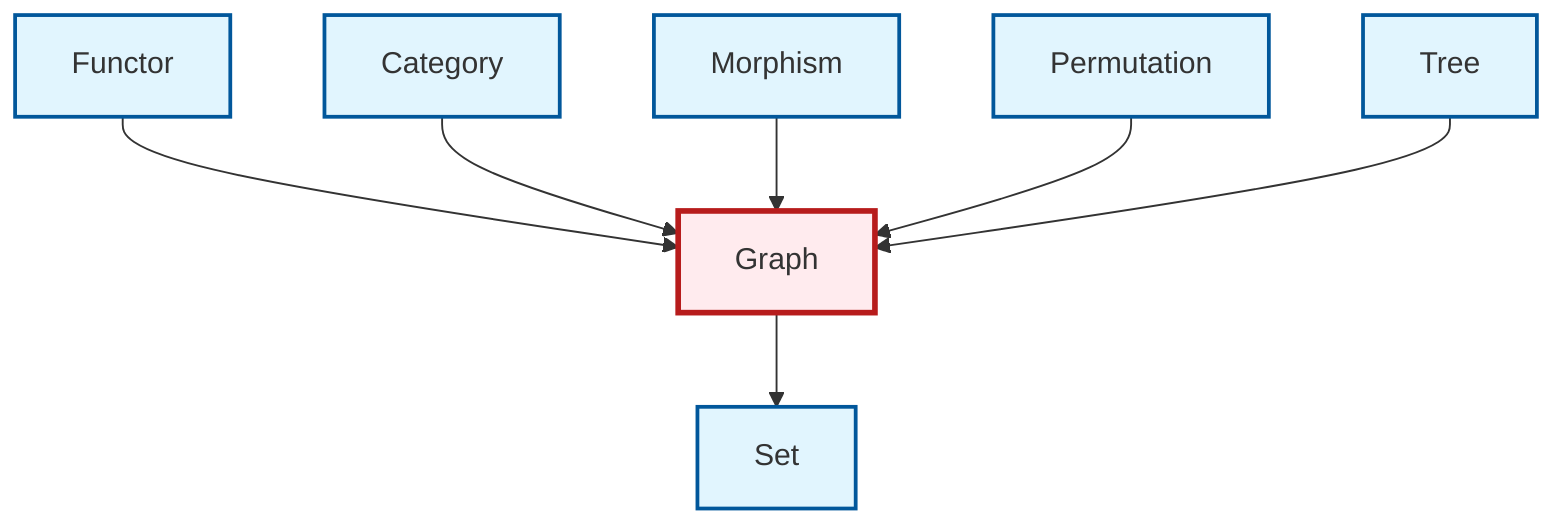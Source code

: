 graph TD
    classDef definition fill:#e1f5fe,stroke:#01579b,stroke-width:2px
    classDef theorem fill:#f3e5f5,stroke:#4a148c,stroke-width:2px
    classDef axiom fill:#fff3e0,stroke:#e65100,stroke-width:2px
    classDef example fill:#e8f5e9,stroke:#1b5e20,stroke-width:2px
    classDef current fill:#ffebee,stroke:#b71c1c,stroke-width:3px
    def-tree["Tree"]:::definition
    def-functor["Functor"]:::definition
    def-set["Set"]:::definition
    def-graph["Graph"]:::definition
    def-morphism["Morphism"]:::definition
    def-permutation["Permutation"]:::definition
    def-category["Category"]:::definition
    def-functor --> def-graph
    def-category --> def-graph
    def-graph --> def-set
    def-morphism --> def-graph
    def-permutation --> def-graph
    def-tree --> def-graph
    class def-graph current
